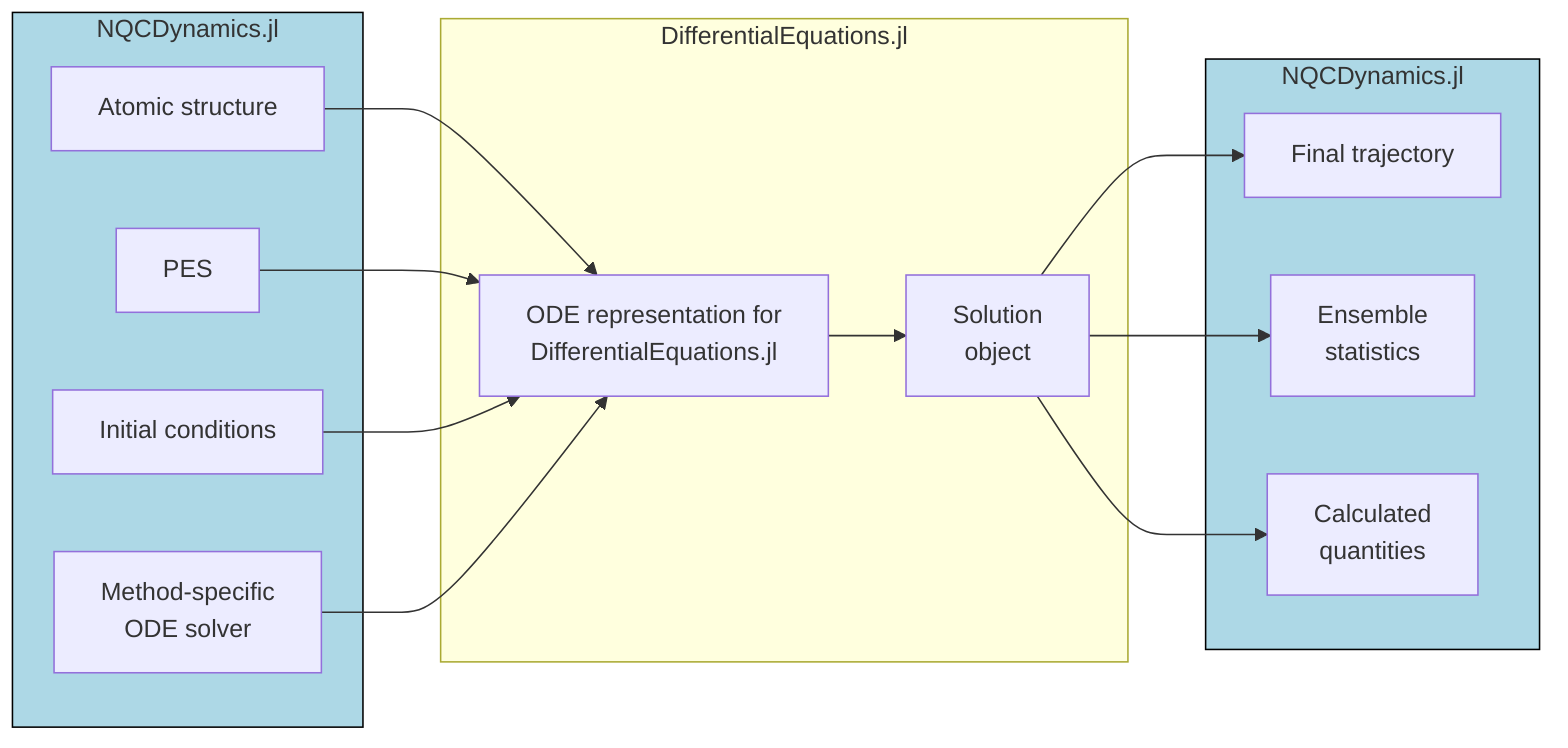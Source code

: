 %%{init: {'theme': 'default', 'themeVariables': { 'fontSize': '16px'}}}%%

graph LR
    subgraph DifferentialEquations.jl
        U[ODE representation for\n DifferentialEquations.jl]
        U --> S[Solution\n object]
    end
    subgraph sg1 ["NQCDynamics.jl"]
        direction LR
        A[Atomic structure] --> U
        P[PES] --> U
        I[Initial conditions] --> U
        D[Method-specific\n ODE solver] --> U
    end
    subgraph sg2 ["NQCDynamics.jl"]
        direction LR
        S --> O[Final trajectory]
        S --> ER[Ensemble\n statistics]
        S --> CQ[Calculated\n quantities]
    end
    style sg1 fill:lightblue, stroke:black;
    style sg2 fill:lightblue, stroke:black;